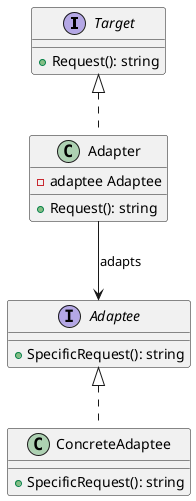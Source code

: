 @startuml AdapterPattern

interface Target {
    + Request(): string
}

interface Adaptee {
    + SpecificRequest(): string
}

class ConcreteAdaptee {
    + SpecificRequest(): string
}

class Adapter {
    - adaptee Adaptee
    + Request(): string
}

Target <|.. Adapter
Adaptee <|.. ConcreteAdaptee
Adapter --> Adaptee : adapts

@enduml

